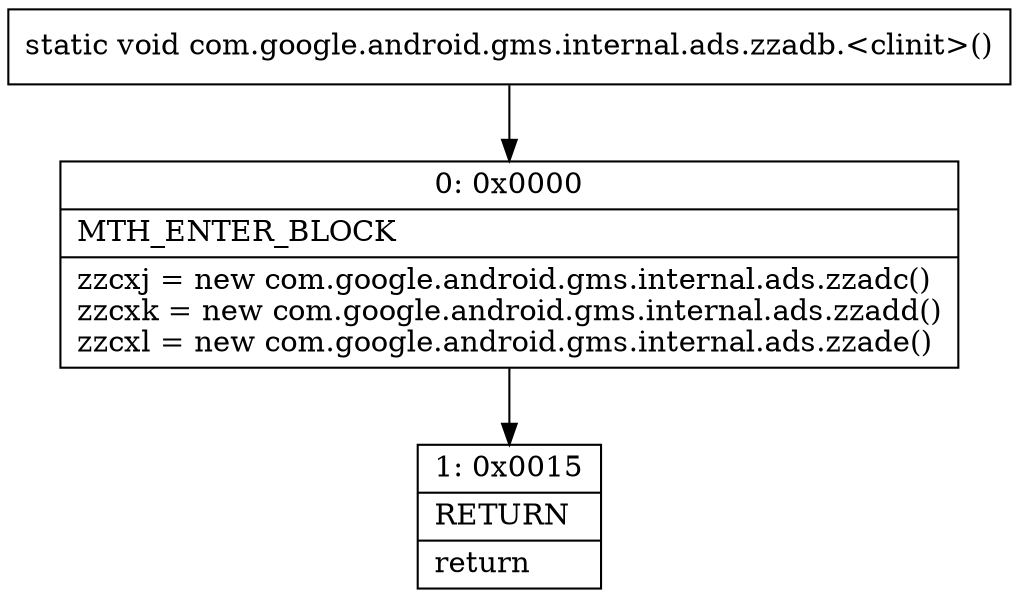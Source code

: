 digraph "CFG forcom.google.android.gms.internal.ads.zzadb.\<clinit\>()V" {
Node_0 [shape=record,label="{0\:\ 0x0000|MTH_ENTER_BLOCK\l|zzcxj = new com.google.android.gms.internal.ads.zzadc()\lzzcxk = new com.google.android.gms.internal.ads.zzadd()\lzzcxl = new com.google.android.gms.internal.ads.zzade()\l}"];
Node_1 [shape=record,label="{1\:\ 0x0015|RETURN\l|return\l}"];
MethodNode[shape=record,label="{static void com.google.android.gms.internal.ads.zzadb.\<clinit\>() }"];
MethodNode -> Node_0;
Node_0 -> Node_1;
}

